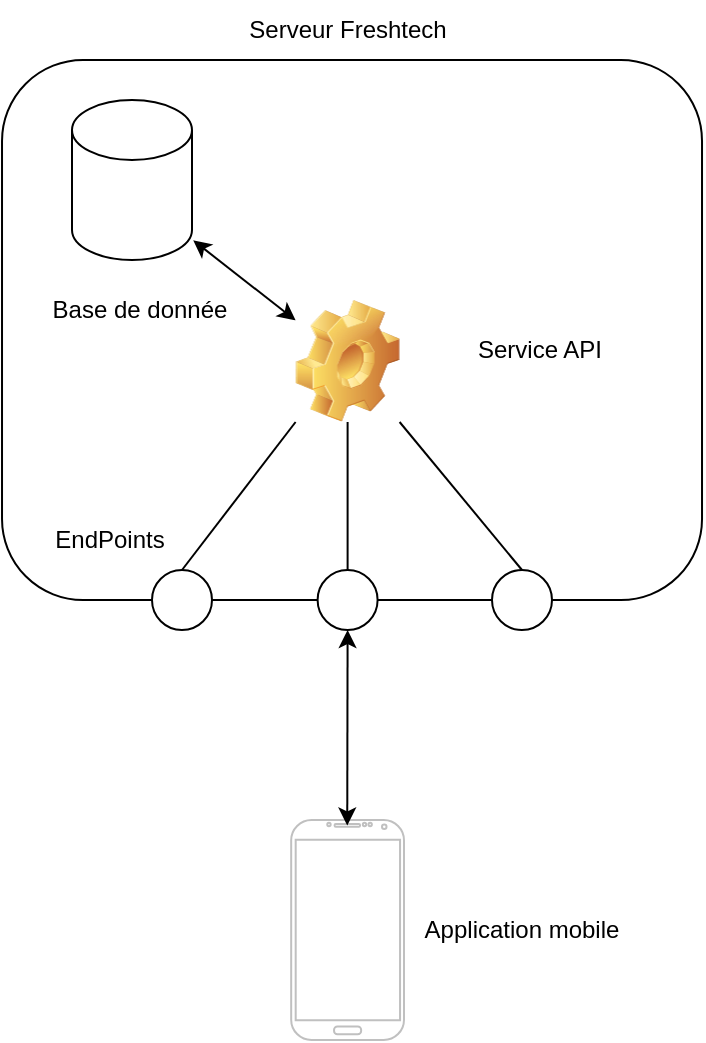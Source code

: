 <mxfile version="20.8.13" type="github">
  <diagram name="Page-1" id="DEzhVGjmHXPEMYQmBYQK">
    <mxGraphModel dx="1362" dy="658" grid="1" gridSize="10" guides="1" tooltips="1" connect="1" arrows="1" fold="1" page="1" pageScale="1" pageWidth="827" pageHeight="1169" math="0" shadow="0">
      <root>
        <mxCell id="0" />
        <mxCell id="1" parent="0" />
        <mxCell id="AnTT8imweI-ge0LxJTdf-3" value="" style="rounded=1;whiteSpace=wrap;html=1;fillColor=none;" vertex="1" parent="1">
          <mxGeometry x="255.01" y="120" width="350" height="270" as="geometry" />
        </mxCell>
        <mxCell id="AnTT8imweI-ge0LxJTdf-4" value="" style="verticalLabelPosition=bottom;verticalAlign=top;html=1;shadow=0;dashed=0;strokeWidth=1;shape=mxgraph.android.phone2;strokeColor=#c0c0c0;" vertex="1" parent="1">
          <mxGeometry x="399.59" y="500" width="56.41" height="110" as="geometry" />
        </mxCell>
        <mxCell id="AnTT8imweI-ge0LxJTdf-5" value="" style="shape=cylinder3;whiteSpace=wrap;html=1;boundedLbl=1;backgroundOutline=1;size=15;" vertex="1" parent="1">
          <mxGeometry x="290" y="140" width="60" height="80" as="geometry" />
        </mxCell>
        <mxCell id="AnTT8imweI-ge0LxJTdf-6" value="" style="shape=image;html=1;verticalLabelPosition=bottom;verticalAlign=top;imageAspect=1;aspect=fixed;image=img/clipart/Gear_128x128.png" vertex="1" parent="1">
          <mxGeometry x="401.8" y="240" width="52" height="61" as="geometry" />
        </mxCell>
        <mxCell id="AnTT8imweI-ge0LxJTdf-7" value="" style="ellipse;whiteSpace=wrap;html=1;aspect=fixed;" vertex="1" parent="1">
          <mxGeometry x="330" y="375" width="30" height="30" as="geometry" />
        </mxCell>
        <mxCell id="AnTT8imweI-ge0LxJTdf-10" value="" style="ellipse;whiteSpace=wrap;html=1;aspect=fixed;" vertex="1" parent="1">
          <mxGeometry x="412.8" y="375" width="30" height="30" as="geometry" />
        </mxCell>
        <mxCell id="AnTT8imweI-ge0LxJTdf-11" value="" style="ellipse;whiteSpace=wrap;html=1;aspect=fixed;" vertex="1" parent="1">
          <mxGeometry x="500" y="375" width="30" height="30" as="geometry" />
        </mxCell>
        <mxCell id="AnTT8imweI-ge0LxJTdf-12" value="" style="endArrow=classic;startArrow=classic;html=1;rounded=0;entryX=1.01;entryY=0.877;entryDx=0;entryDy=0;entryPerimeter=0;" edge="1" parent="1" source="AnTT8imweI-ge0LxJTdf-6" target="AnTT8imweI-ge0LxJTdf-5">
          <mxGeometry width="50" height="50" relative="1" as="geometry">
            <mxPoint x="450" y="270" as="sourcePoint" />
            <mxPoint x="500" y="220" as="targetPoint" />
          </mxGeometry>
        </mxCell>
        <mxCell id="AnTT8imweI-ge0LxJTdf-13" value="Base de donnée" style="text;html=1;strokeColor=none;fillColor=none;align=center;verticalAlign=middle;whiteSpace=wrap;rounded=0;" vertex="1" parent="1">
          <mxGeometry x="270" y="230" width="107.99" height="30" as="geometry" />
        </mxCell>
        <mxCell id="AnTT8imweI-ge0LxJTdf-14" value="Service API" style="text;html=1;strokeColor=none;fillColor=none;align=center;verticalAlign=middle;whiteSpace=wrap;rounded=0;" vertex="1" parent="1">
          <mxGeometry x="470" y="250" width="107.99" height="30" as="geometry" />
        </mxCell>
        <mxCell id="AnTT8imweI-ge0LxJTdf-15" value="" style="endArrow=none;html=1;rounded=0;entryX=0;entryY=1;entryDx=0;entryDy=0;exitX=0.5;exitY=0;exitDx=0;exitDy=0;" edge="1" parent="1" source="AnTT8imweI-ge0LxJTdf-7" target="AnTT8imweI-ge0LxJTdf-6">
          <mxGeometry width="50" height="50" relative="1" as="geometry">
            <mxPoint x="390" y="260" as="sourcePoint" />
            <mxPoint x="440" y="210" as="targetPoint" />
          </mxGeometry>
        </mxCell>
        <mxCell id="AnTT8imweI-ge0LxJTdf-16" value="" style="endArrow=none;html=1;rounded=0;exitX=0.5;exitY=1;exitDx=0;exitDy=0;entryX=0.5;entryY=0;entryDx=0;entryDy=0;" edge="1" parent="1" source="AnTT8imweI-ge0LxJTdf-6" target="AnTT8imweI-ge0LxJTdf-10">
          <mxGeometry width="50" height="50" relative="1" as="geometry">
            <mxPoint x="390" y="260" as="sourcePoint" />
            <mxPoint x="440" y="210" as="targetPoint" />
          </mxGeometry>
        </mxCell>
        <mxCell id="AnTT8imweI-ge0LxJTdf-17" value="" style="endArrow=none;html=1;rounded=0;entryX=1;entryY=1;entryDx=0;entryDy=0;exitX=0.5;exitY=0;exitDx=0;exitDy=0;" edge="1" parent="1" source="AnTT8imweI-ge0LxJTdf-11" target="AnTT8imweI-ge0LxJTdf-6">
          <mxGeometry width="50" height="50" relative="1" as="geometry">
            <mxPoint x="430" y="340" as="sourcePoint" />
            <mxPoint x="480" y="290" as="targetPoint" />
          </mxGeometry>
        </mxCell>
        <mxCell id="AnTT8imweI-ge0LxJTdf-18" value="EndPoints" style="text;html=1;strokeColor=none;fillColor=none;align=center;verticalAlign=middle;whiteSpace=wrap;rounded=0;" vertex="1" parent="1">
          <mxGeometry x="255.01" y="345" width="107.99" height="30" as="geometry" />
        </mxCell>
        <mxCell id="AnTT8imweI-ge0LxJTdf-20" value="" style="endArrow=classic;startArrow=classic;html=1;rounded=0;entryX=0.5;entryY=1;entryDx=0;entryDy=0;exitX=0.497;exitY=0.025;exitDx=0;exitDy=0;exitPerimeter=0;" edge="1" parent="1" source="AnTT8imweI-ge0LxJTdf-4" target="AnTT8imweI-ge0LxJTdf-10">
          <mxGeometry width="50" height="50" relative="1" as="geometry">
            <mxPoint x="450" y="370" as="sourcePoint" />
            <mxPoint x="500" y="320" as="targetPoint" />
          </mxGeometry>
        </mxCell>
        <mxCell id="AnTT8imweI-ge0LxJTdf-21" value="Application mobile" style="text;html=1;strokeColor=none;fillColor=none;align=center;verticalAlign=middle;whiteSpace=wrap;rounded=0;" vertex="1" parent="1">
          <mxGeometry x="461.01" y="540" width="107.99" height="30" as="geometry" />
        </mxCell>
        <mxCell id="AnTT8imweI-ge0LxJTdf-22" value="Serveur Freshtech" style="text;html=1;strokeColor=none;fillColor=none;align=center;verticalAlign=middle;whiteSpace=wrap;rounded=0;" vertex="1" parent="1">
          <mxGeometry x="373.8" y="90" width="107.99" height="30" as="geometry" />
        </mxCell>
      </root>
    </mxGraphModel>
  </diagram>
</mxfile>
